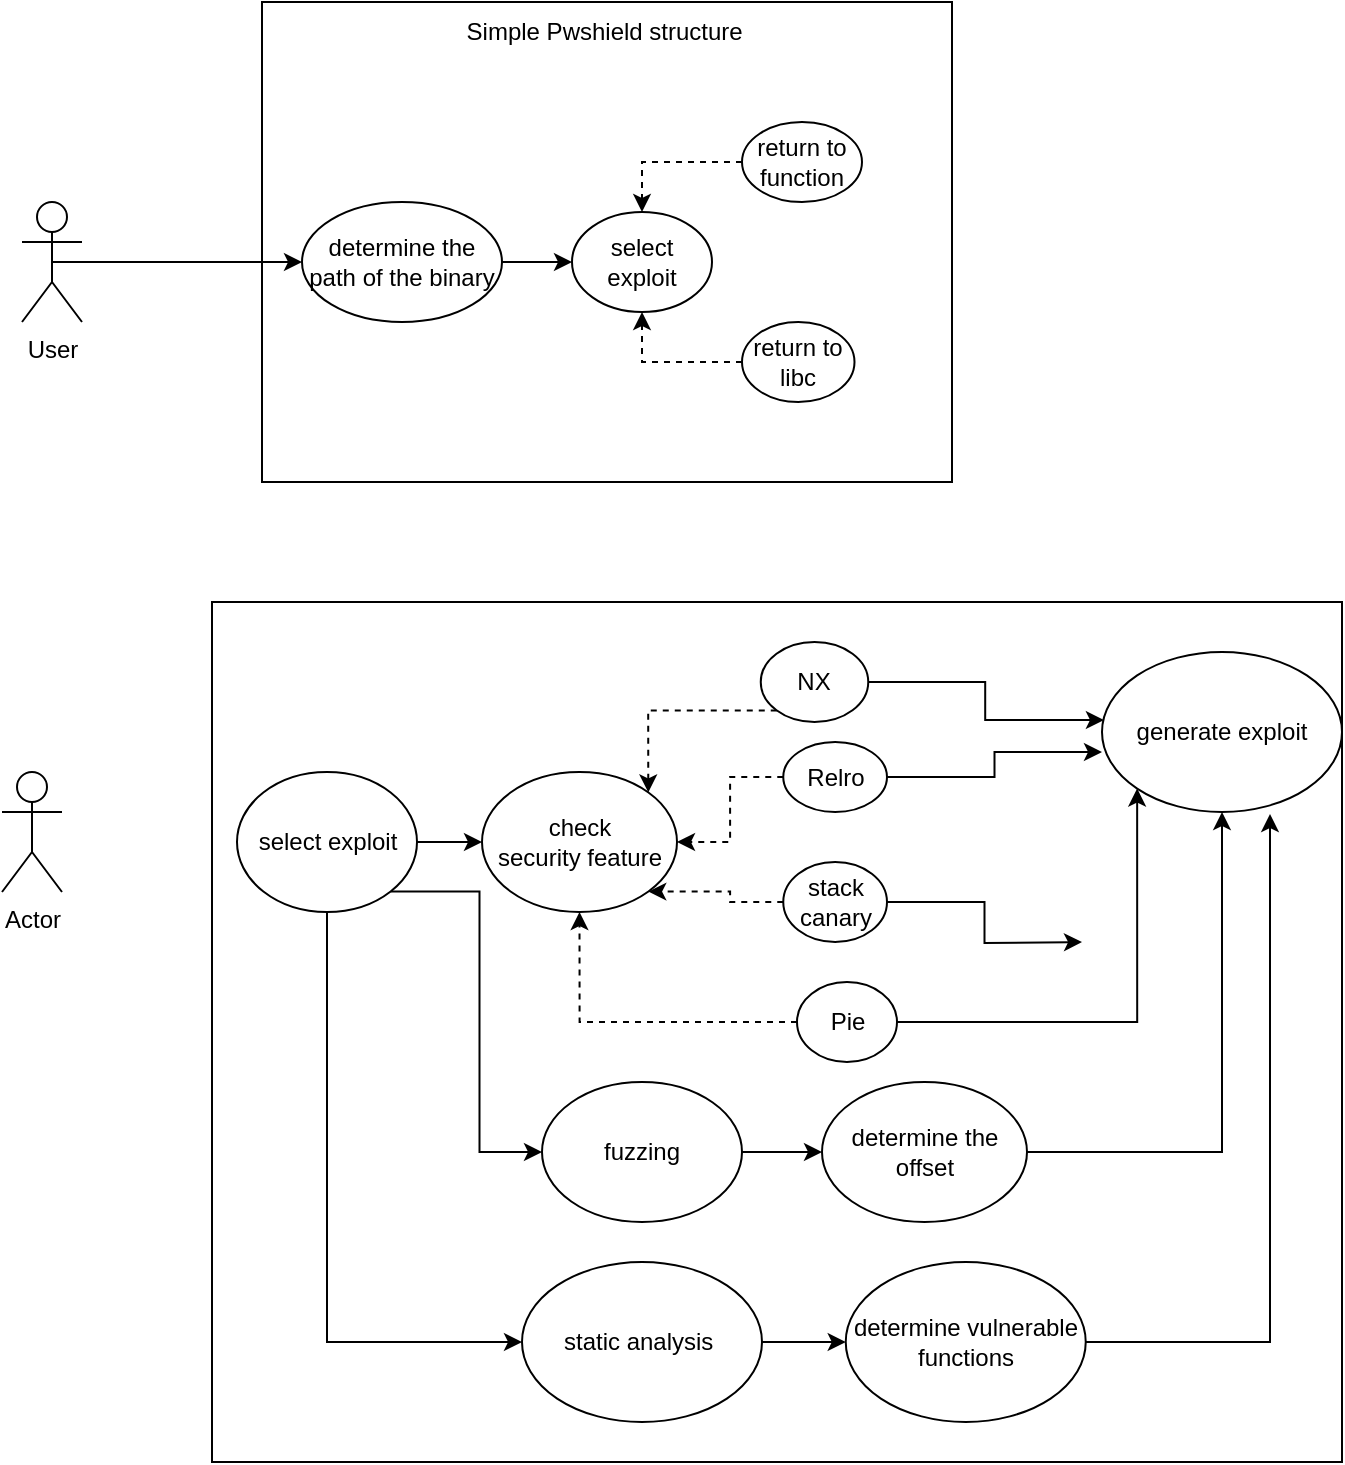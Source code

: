 <mxfile version="21.3.8" type="github">
  <diagram name="Page-1" id="zR6fBGj_zyR49H1qdglz">
    <mxGraphModel dx="880" dy="491" grid="1" gridSize="10" guides="1" tooltips="1" connect="1" arrows="1" fold="1" page="1" pageScale="1" pageWidth="850" pageHeight="1100" math="0" shadow="0">
      <root>
        <mxCell id="0" />
        <mxCell id="1" parent="0" />
        <mxCell id="d0YzwFx6pvU4sow6omEp-8" style="edgeStyle=orthogonalEdgeStyle;rounded=0;orthogonalLoop=1;jettySize=auto;html=1;exitX=0.5;exitY=0.5;exitDx=0;exitDy=0;exitPerimeter=0;entryX=0;entryY=0.5;entryDx=0;entryDy=0;" edge="1" parent="1" source="d0YzwFx6pvU4sow6omEp-1" target="d0YzwFx6pvU4sow6omEp-7">
          <mxGeometry relative="1" as="geometry" />
        </mxCell>
        <mxCell id="d0YzwFx6pvU4sow6omEp-1" value="User" style="shape=umlActor;verticalLabelPosition=bottom;verticalAlign=top;html=1;outlineConnect=0;" vertex="1" parent="1">
          <mxGeometry x="80" y="140" width="30" height="60" as="geometry" />
        </mxCell>
        <mxCell id="d0YzwFx6pvU4sow6omEp-6" value="" style="rounded=0;whiteSpace=wrap;html=1;fillColor=none;" vertex="1" parent="1">
          <mxGeometry x="200" y="40" width="345" height="240" as="geometry" />
        </mxCell>
        <mxCell id="d0YzwFx6pvU4sow6omEp-10" style="edgeStyle=orthogonalEdgeStyle;rounded=0;orthogonalLoop=1;jettySize=auto;html=1;exitX=1;exitY=0.5;exitDx=0;exitDy=0;entryX=0;entryY=0.5;entryDx=0;entryDy=0;" edge="1" parent="1" source="d0YzwFx6pvU4sow6omEp-7" target="d0YzwFx6pvU4sow6omEp-9">
          <mxGeometry relative="1" as="geometry" />
        </mxCell>
        <mxCell id="d0YzwFx6pvU4sow6omEp-7" value="determine the path of the binary" style="ellipse;whiteSpace=wrap;html=1;" vertex="1" parent="1">
          <mxGeometry x="220" y="140" width="100" height="60" as="geometry" />
        </mxCell>
        <mxCell id="d0YzwFx6pvU4sow6omEp-9" value="select exploit" style="ellipse;whiteSpace=wrap;html=1;" vertex="1" parent="1">
          <mxGeometry x="355" y="145" width="70" height="50" as="geometry" />
        </mxCell>
        <mxCell id="d0YzwFx6pvU4sow6omEp-31" style="edgeStyle=orthogonalEdgeStyle;rounded=0;orthogonalLoop=1;jettySize=auto;html=1;exitX=0;exitY=0.5;exitDx=0;exitDy=0;entryX=0.5;entryY=1;entryDx=0;entryDy=0;dashed=1;" edge="1" parent="1" source="d0YzwFx6pvU4sow6omEp-11" target="d0YzwFx6pvU4sow6omEp-9">
          <mxGeometry relative="1" as="geometry" />
        </mxCell>
        <mxCell id="d0YzwFx6pvU4sow6omEp-11" value="return to libc" style="ellipse;whiteSpace=wrap;html=1;" vertex="1" parent="1">
          <mxGeometry x="440" y="200" width="56.25" height="40" as="geometry" />
        </mxCell>
        <mxCell id="d0YzwFx6pvU4sow6omEp-32" style="edgeStyle=orthogonalEdgeStyle;rounded=0;orthogonalLoop=1;jettySize=auto;html=1;exitX=0;exitY=0.5;exitDx=0;exitDy=0;dashed=1;" edge="1" parent="1" source="d0YzwFx6pvU4sow6omEp-12" target="d0YzwFx6pvU4sow6omEp-9">
          <mxGeometry relative="1" as="geometry" />
        </mxCell>
        <mxCell id="d0YzwFx6pvU4sow6omEp-12" value="return to function" style="ellipse;whiteSpace=wrap;html=1;" vertex="1" parent="1">
          <mxGeometry x="440" y="100" width="60" height="40" as="geometry" />
        </mxCell>
        <mxCell id="d0YzwFx6pvU4sow6omEp-17" value="Simple Pwshield structure&amp;nbsp;" style="text;html=1;strokeColor=none;fillColor=none;align=center;verticalAlign=middle;whiteSpace=wrap;rounded=0;" vertex="1" parent="1">
          <mxGeometry x="277.5" y="40" width="190" height="30" as="geometry" />
        </mxCell>
        <mxCell id="d0YzwFx6pvU4sow6omEp-33" value="" style="rounded=0;whiteSpace=wrap;html=1;fillColor=none;" vertex="1" parent="1">
          <mxGeometry x="175" y="340" width="565" height="430" as="geometry" />
        </mxCell>
        <mxCell id="d0YzwFx6pvU4sow6omEp-38" style="edgeStyle=orthogonalEdgeStyle;rounded=0;orthogonalLoop=1;jettySize=auto;html=1;entryX=0;entryY=0.5;entryDx=0;entryDy=0;" edge="1" parent="1" source="d0YzwFx6pvU4sow6omEp-34" target="d0YzwFx6pvU4sow6omEp-37">
          <mxGeometry relative="1" as="geometry" />
        </mxCell>
        <mxCell id="d0YzwFx6pvU4sow6omEp-54" style="edgeStyle=orthogonalEdgeStyle;rounded=0;orthogonalLoop=1;jettySize=auto;html=1;exitX=1;exitY=1;exitDx=0;exitDy=0;entryX=0;entryY=0.5;entryDx=0;entryDy=0;" edge="1" parent="1" source="d0YzwFx6pvU4sow6omEp-34" target="d0YzwFx6pvU4sow6omEp-50">
          <mxGeometry relative="1" as="geometry" />
        </mxCell>
        <mxCell id="d0YzwFx6pvU4sow6omEp-57" style="edgeStyle=orthogonalEdgeStyle;rounded=0;orthogonalLoop=1;jettySize=auto;html=1;exitX=0.5;exitY=1;exitDx=0;exitDy=0;entryX=0;entryY=0.5;entryDx=0;entryDy=0;" edge="1" parent="1" source="d0YzwFx6pvU4sow6omEp-34" target="d0YzwFx6pvU4sow6omEp-56">
          <mxGeometry relative="1" as="geometry" />
        </mxCell>
        <mxCell id="d0YzwFx6pvU4sow6omEp-34" value="select exploit" style="ellipse;whiteSpace=wrap;html=1;" vertex="1" parent="1">
          <mxGeometry x="187.5" y="425" width="90" height="70" as="geometry" />
        </mxCell>
        <mxCell id="d0YzwFx6pvU4sow6omEp-35" value="Actor" style="shape=umlActor;verticalLabelPosition=bottom;verticalAlign=top;html=1;outlineConnect=0;" vertex="1" parent="1">
          <mxGeometry x="70" y="425" width="30" height="60" as="geometry" />
        </mxCell>
        <mxCell id="d0YzwFx6pvU4sow6omEp-37" value="check&lt;br&gt;security feature" style="ellipse;whiteSpace=wrap;html=1;" vertex="1" parent="1">
          <mxGeometry x="310" y="425" width="97.5" height="70" as="geometry" />
        </mxCell>
        <mxCell id="d0YzwFx6pvU4sow6omEp-43" style="edgeStyle=orthogonalEdgeStyle;rounded=0;orthogonalLoop=1;jettySize=auto;html=1;exitX=0;exitY=1;exitDx=0;exitDy=0;entryX=1;entryY=0;entryDx=0;entryDy=0;dashed=1;" edge="1" parent="1" source="d0YzwFx6pvU4sow6omEp-39" target="d0YzwFx6pvU4sow6omEp-37">
          <mxGeometry relative="1" as="geometry" />
        </mxCell>
        <mxCell id="d0YzwFx6pvU4sow6omEp-64" style="edgeStyle=orthogonalEdgeStyle;rounded=0;orthogonalLoop=1;jettySize=auto;html=1;exitX=1;exitY=0.5;exitDx=0;exitDy=0;entryX=0.008;entryY=0.425;entryDx=0;entryDy=0;entryPerimeter=0;" edge="1" parent="1" source="d0YzwFx6pvU4sow6omEp-39" target="d0YzwFx6pvU4sow6omEp-63">
          <mxGeometry relative="1" as="geometry" />
        </mxCell>
        <mxCell id="d0YzwFx6pvU4sow6omEp-39" value="NX" style="ellipse;whiteSpace=wrap;html=1;" vertex="1" parent="1">
          <mxGeometry x="449.38" y="360" width="53.75" height="40" as="geometry" />
        </mxCell>
        <mxCell id="d0YzwFx6pvU4sow6omEp-44" style="edgeStyle=orthogonalEdgeStyle;rounded=0;orthogonalLoop=1;jettySize=auto;html=1;entryX=1;entryY=0.5;entryDx=0;entryDy=0;dashed=1;" edge="1" parent="1" source="d0YzwFx6pvU4sow6omEp-40" target="d0YzwFx6pvU4sow6omEp-37">
          <mxGeometry relative="1" as="geometry" />
        </mxCell>
        <mxCell id="d0YzwFx6pvU4sow6omEp-65" style="edgeStyle=orthogonalEdgeStyle;rounded=0;orthogonalLoop=1;jettySize=auto;html=1;exitX=1;exitY=0.5;exitDx=0;exitDy=0;entryX=0;entryY=0.625;entryDx=0;entryDy=0;entryPerimeter=0;" edge="1" parent="1" source="d0YzwFx6pvU4sow6omEp-40" target="d0YzwFx6pvU4sow6omEp-63">
          <mxGeometry relative="1" as="geometry" />
        </mxCell>
        <mxCell id="d0YzwFx6pvU4sow6omEp-40" value="Relro" style="ellipse;whiteSpace=wrap;html=1;" vertex="1" parent="1">
          <mxGeometry x="460.63" y="410" width="51.87" height="35" as="geometry" />
        </mxCell>
        <mxCell id="d0YzwFx6pvU4sow6omEp-47" style="edgeStyle=orthogonalEdgeStyle;rounded=0;orthogonalLoop=1;jettySize=auto;html=1;entryX=1;entryY=1;entryDx=0;entryDy=0;dashed=1;" edge="1" parent="1" source="d0YzwFx6pvU4sow6omEp-41" target="d0YzwFx6pvU4sow6omEp-37">
          <mxGeometry relative="1" as="geometry" />
        </mxCell>
        <mxCell id="d0YzwFx6pvU4sow6omEp-66" style="edgeStyle=orthogonalEdgeStyle;rounded=0;orthogonalLoop=1;jettySize=auto;html=1;exitX=1;exitY=0.5;exitDx=0;exitDy=0;" edge="1" parent="1" source="d0YzwFx6pvU4sow6omEp-41">
          <mxGeometry relative="1" as="geometry">
            <mxPoint x="610" y="510" as="targetPoint" />
          </mxGeometry>
        </mxCell>
        <mxCell id="d0YzwFx6pvU4sow6omEp-41" value="stack canary" style="ellipse;whiteSpace=wrap;html=1;" vertex="1" parent="1">
          <mxGeometry x="460.63" y="470" width="51.87" height="40" as="geometry" />
        </mxCell>
        <mxCell id="d0YzwFx6pvU4sow6omEp-48" style="edgeStyle=orthogonalEdgeStyle;rounded=0;orthogonalLoop=1;jettySize=auto;html=1;entryX=0.5;entryY=1;entryDx=0;entryDy=0;dashed=1;" edge="1" parent="1" source="d0YzwFx6pvU4sow6omEp-42" target="d0YzwFx6pvU4sow6omEp-37">
          <mxGeometry relative="1" as="geometry" />
        </mxCell>
        <mxCell id="d0YzwFx6pvU4sow6omEp-67" style="edgeStyle=orthogonalEdgeStyle;rounded=0;orthogonalLoop=1;jettySize=auto;html=1;exitX=1;exitY=0.5;exitDx=0;exitDy=0;entryX=0;entryY=1;entryDx=0;entryDy=0;" edge="1" parent="1" source="d0YzwFx6pvU4sow6omEp-42" target="d0YzwFx6pvU4sow6omEp-63">
          <mxGeometry relative="1" as="geometry" />
        </mxCell>
        <mxCell id="d0YzwFx6pvU4sow6omEp-42" value="Pie" style="ellipse;whiteSpace=wrap;html=1;" vertex="1" parent="1">
          <mxGeometry x="467.5" y="530" width="50" height="40" as="geometry" />
        </mxCell>
        <mxCell id="d0YzwFx6pvU4sow6omEp-61" style="edgeStyle=orthogonalEdgeStyle;rounded=0;orthogonalLoop=1;jettySize=auto;html=1;exitX=1;exitY=0.5;exitDx=0;exitDy=0;entryX=0;entryY=0.5;entryDx=0;entryDy=0;" edge="1" parent="1" source="d0YzwFx6pvU4sow6omEp-50" target="d0YzwFx6pvU4sow6omEp-58">
          <mxGeometry relative="1" as="geometry" />
        </mxCell>
        <mxCell id="d0YzwFx6pvU4sow6omEp-50" value="fuzzing" style="ellipse;whiteSpace=wrap;html=1;" vertex="1" parent="1">
          <mxGeometry x="340" y="580" width="100" height="70" as="geometry" />
        </mxCell>
        <mxCell id="d0YzwFx6pvU4sow6omEp-60" style="edgeStyle=orthogonalEdgeStyle;rounded=0;orthogonalLoop=1;jettySize=auto;html=1;exitX=1;exitY=0.5;exitDx=0;exitDy=0;entryX=0;entryY=0.5;entryDx=0;entryDy=0;" edge="1" parent="1" source="d0YzwFx6pvU4sow6omEp-56" target="d0YzwFx6pvU4sow6omEp-59">
          <mxGeometry relative="1" as="geometry" />
        </mxCell>
        <mxCell id="d0YzwFx6pvU4sow6omEp-56" value="static analysis&amp;nbsp;" style="ellipse;whiteSpace=wrap;html=1;" vertex="1" parent="1">
          <mxGeometry x="330" y="670" width="120" height="80" as="geometry" />
        </mxCell>
        <mxCell id="d0YzwFx6pvU4sow6omEp-68" style="edgeStyle=orthogonalEdgeStyle;rounded=0;orthogonalLoop=1;jettySize=auto;html=1;exitX=1;exitY=0.5;exitDx=0;exitDy=0;entryX=0.5;entryY=1;entryDx=0;entryDy=0;" edge="1" parent="1" source="d0YzwFx6pvU4sow6omEp-58" target="d0YzwFx6pvU4sow6omEp-63">
          <mxGeometry relative="1" as="geometry" />
        </mxCell>
        <mxCell id="d0YzwFx6pvU4sow6omEp-58" value="determine the offset" style="ellipse;whiteSpace=wrap;html=1;" vertex="1" parent="1">
          <mxGeometry x="480" y="580" width="102.5" height="70" as="geometry" />
        </mxCell>
        <mxCell id="d0YzwFx6pvU4sow6omEp-69" style="edgeStyle=orthogonalEdgeStyle;rounded=0;orthogonalLoop=1;jettySize=auto;html=1;exitX=1;exitY=0.5;exitDx=0;exitDy=0;entryX=0.7;entryY=1.013;entryDx=0;entryDy=0;entryPerimeter=0;" edge="1" parent="1" source="d0YzwFx6pvU4sow6omEp-59" target="d0YzwFx6pvU4sow6omEp-63">
          <mxGeometry relative="1" as="geometry" />
        </mxCell>
        <mxCell id="d0YzwFx6pvU4sow6omEp-59" value="determine vulnerable functions" style="ellipse;whiteSpace=wrap;html=1;" vertex="1" parent="1">
          <mxGeometry x="491.87" y="670" width="120" height="80" as="geometry" />
        </mxCell>
        <mxCell id="d0YzwFx6pvU4sow6omEp-63" value="generate exploit" style="ellipse;whiteSpace=wrap;html=1;" vertex="1" parent="1">
          <mxGeometry x="620" y="365" width="120" height="80" as="geometry" />
        </mxCell>
      </root>
    </mxGraphModel>
  </diagram>
</mxfile>
